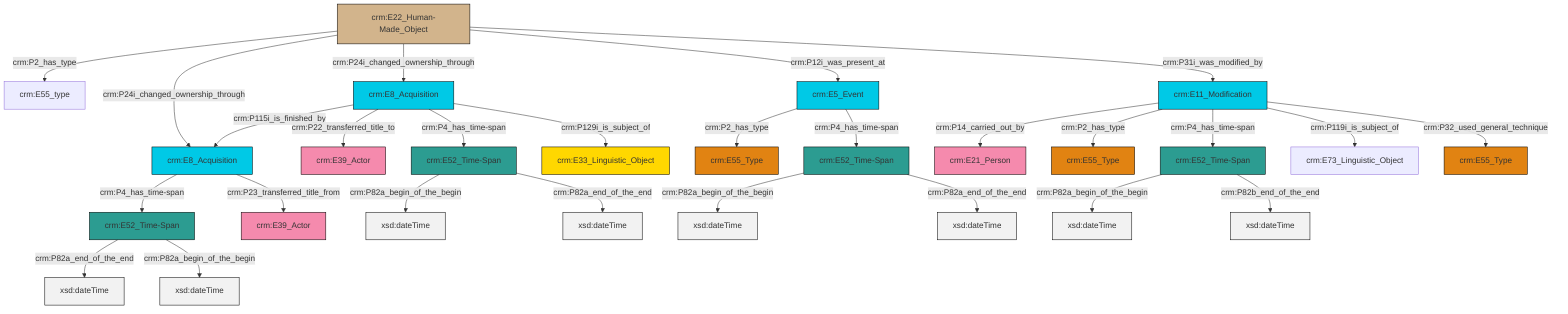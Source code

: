 graph TD
classDef Literal fill:#f2f2f2,stroke:#000000;
classDef CRM_Entity fill:#FFFFFF,stroke:#000000;
classDef Temporal_Entity fill:#00C9E6, stroke:#000000;
classDef Type fill:#E18312, stroke:#000000;
classDef Time-Span fill:#2C9C91, stroke:#000000;
classDef Appellation fill:#FFEB7F, stroke:#000000;
classDef Place fill:#008836, stroke:#000000;
classDef Persistent_Item fill:#B266B2, stroke:#000000;
classDef Conceptual_Object fill:#FFD700, stroke:#000000;
classDef Physical_Thing fill:#D2B48C, stroke:#000000;
classDef Actor fill:#f58aad, stroke:#000000;
classDef PC_Classes fill:#4ce600, stroke:#000000;
classDef Multi fill:#cccccc,stroke:#000000;

0["crm:E5_Event"]:::Temporal_Entity -->|crm:P2_has_type| 1["crm:E55_Type"]:::Type
2["crm:E11_Modification"]:::Temporal_Entity -->|crm:P14_carried_out_by| 4["crm:E21_Person"]:::Actor
6["crm:E8_Acquisition"]:::Temporal_Entity -->|crm:P115i_is_finished_by| 7["crm:E8_Acquisition"]:::Temporal_Entity
7["crm:E8_Acquisition"]:::Temporal_Entity -->|crm:P4_has_time-span| 10["crm:E52_Time-Span"]:::Time-Span
8["crm:E22_Human-Made_Object"]:::Physical_Thing -->|crm:P2_has_type| 11["crm:E55_type"]:::Default
2["crm:E11_Modification"]:::Temporal_Entity -->|crm:P2_has_type| 12["crm:E55_Type"]:::Type
10["crm:E52_Time-Span"]:::Time-Span -->|crm:P82a_end_of_the_end| 15[xsd:dateTime]:::Literal
16["crm:E52_Time-Span"]:::Time-Span -->|crm:P82a_begin_of_the_begin| 17[xsd:dateTime]:::Literal
8["crm:E22_Human-Made_Object"]:::Physical_Thing -->|crm:P24i_changed_ownership_through| 7["crm:E8_Acquisition"]:::Temporal_Entity
13["crm:E52_Time-Span"]:::Time-Span -->|crm:P82a_begin_of_the_begin| 25[xsd:dateTime]:::Literal
0["crm:E5_Event"]:::Temporal_Entity -->|crm:P4_has_time-span| 13["crm:E52_Time-Span"]:::Time-Span
8["crm:E22_Human-Made_Object"]:::Physical_Thing -->|crm:P24i_changed_ownership_through| 6["crm:E8_Acquisition"]:::Temporal_Entity
2["crm:E11_Modification"]:::Temporal_Entity -->|crm:P4_has_time-span| 16["crm:E52_Time-Span"]:::Time-Span
2["crm:E11_Modification"]:::Temporal_Entity -->|crm:P119i_is_subject_of| 28["crm:E73_Linguistic_Object"]:::Default
13["crm:E52_Time-Span"]:::Time-Span -->|crm:P82a_end_of_the_end| 29[xsd:dateTime]:::Literal
16["crm:E52_Time-Span"]:::Time-Span -->|crm:P82b_end_of_the_end| 30[xsd:dateTime]:::Literal
8["crm:E22_Human-Made_Object"]:::Physical_Thing -->|crm:P12i_was_present_at| 0["crm:E5_Event"]:::Temporal_Entity
6["crm:E8_Acquisition"]:::Temporal_Entity -->|crm:P22_transferred_title_to| 18["crm:E39_Actor"]:::Actor
6["crm:E8_Acquisition"]:::Temporal_Entity -->|crm:P4_has_time-span| 31["crm:E52_Time-Span"]:::Time-Span
6["crm:E8_Acquisition"]:::Temporal_Entity -->|crm:P129i_is_subject_of| 22["crm:E33_Linguistic_Object"]:::Conceptual_Object
2["crm:E11_Modification"]:::Temporal_Entity -->|crm:P32_used_general_technique| 34["crm:E55_Type"]:::Type
31["crm:E52_Time-Span"]:::Time-Span -->|crm:P82a_begin_of_the_begin| 36[xsd:dateTime]:::Literal
10["crm:E52_Time-Span"]:::Time-Span -->|crm:P82a_begin_of_the_begin| 37[xsd:dateTime]:::Literal
7["crm:E8_Acquisition"]:::Temporal_Entity -->|crm:P23_transferred_title_from| 20["crm:E39_Actor"]:::Actor
8["crm:E22_Human-Made_Object"]:::Physical_Thing -->|crm:P31i_was_modified_by| 2["crm:E11_Modification"]:::Temporal_Entity
31["crm:E52_Time-Span"]:::Time-Span -->|crm:P82a_end_of_the_end| 43[xsd:dateTime]:::Literal